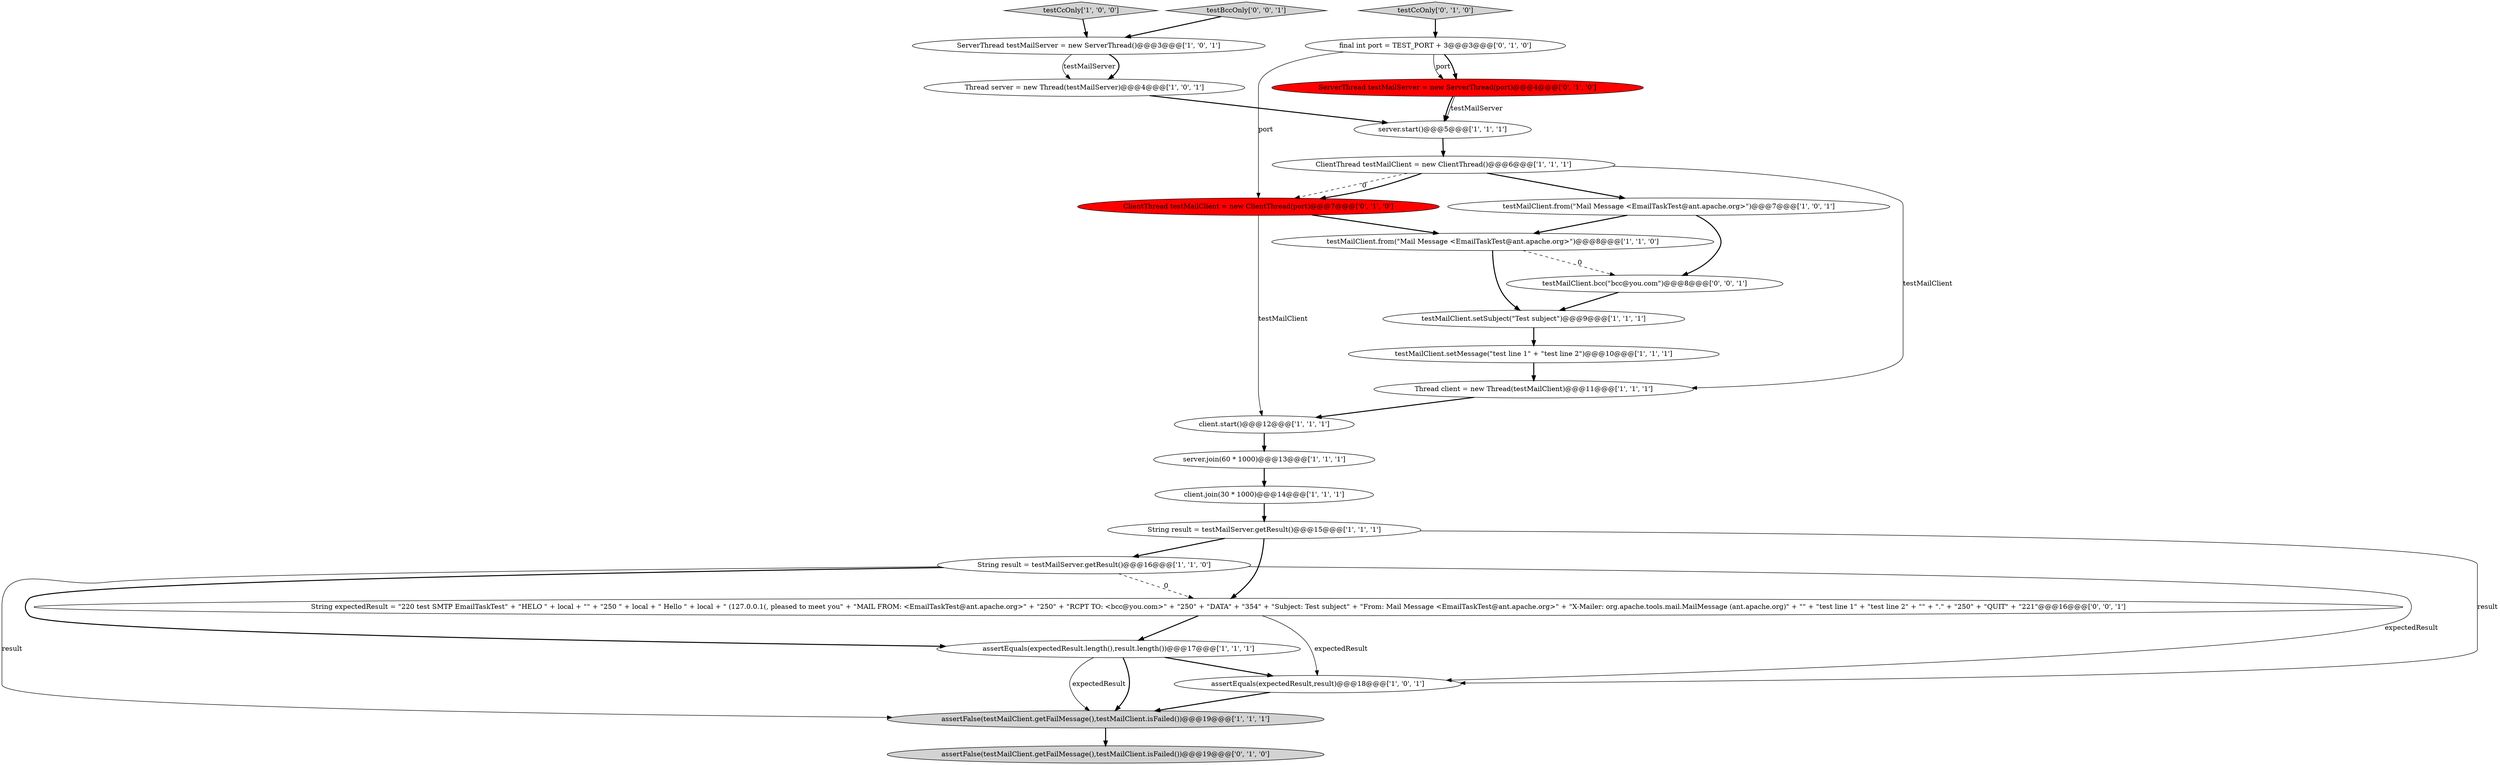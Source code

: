 digraph {
1 [style = filled, label = "ClientThread testMailClient = new ClientThread()@@@6@@@['1', '1', '1']", fillcolor = white, shape = ellipse image = "AAA0AAABBB1BBB"];
15 [style = filled, label = "assertFalse(testMailClient.getFailMessage(),testMailClient.isFailed())@@@19@@@['1', '1', '1']", fillcolor = lightgray, shape = ellipse image = "AAA0AAABBB1BBB"];
13 [style = filled, label = "String result = testMailServer.getResult()@@@15@@@['1', '1', '1']", fillcolor = white, shape = ellipse image = "AAA0AAABBB1BBB"];
6 [style = filled, label = "Thread server = new Thread(testMailServer)@@@4@@@['1', '0', '1']", fillcolor = white, shape = ellipse image = "AAA0AAABBB1BBB"];
12 [style = filled, label = "server.join(60 * 1000)@@@13@@@['1', '1', '1']", fillcolor = white, shape = ellipse image = "AAA0AAABBB1BBB"];
0 [style = filled, label = "testMailClient.setSubject(\"Test subject\")@@@9@@@['1', '1', '1']", fillcolor = white, shape = ellipse image = "AAA0AAABBB1BBB"];
22 [style = filled, label = "assertFalse(testMailClient.getFailMessage(),testMailClient.isFailed())@@@19@@@['0', '1', '0']", fillcolor = lightgray, shape = ellipse image = "AAA0AAABBB2BBB"];
8 [style = filled, label = "String result = testMailServer.getResult()@@@16@@@['1', '1', '0']", fillcolor = white, shape = ellipse image = "AAA0AAABBB1BBB"];
20 [style = filled, label = "testCcOnly['0', '1', '0']", fillcolor = lightgray, shape = diamond image = "AAA0AAABBB2BBB"];
14 [style = filled, label = "client.join(30 * 1000)@@@14@@@['1', '1', '1']", fillcolor = white, shape = ellipse image = "AAA0AAABBB1BBB"];
2 [style = filled, label = "Thread client = new Thread(testMailClient)@@@11@@@['1', '1', '1']", fillcolor = white, shape = ellipse image = "AAA0AAABBB1BBB"];
5 [style = filled, label = "testMailClient.from(\"Mail Message <EmailTaskTest@ant.apache.org>\")@@@7@@@['1', '0', '1']", fillcolor = white, shape = ellipse image = "AAA0AAABBB1BBB"];
7 [style = filled, label = "assertEquals(expectedResult.length(),result.length())@@@17@@@['1', '1', '1']", fillcolor = white, shape = ellipse image = "AAA0AAABBB1BBB"];
10 [style = filled, label = "client.start()@@@12@@@['1', '1', '1']", fillcolor = white, shape = ellipse image = "AAA0AAABBB1BBB"];
16 [style = filled, label = "testCcOnly['1', '0', '0']", fillcolor = lightgray, shape = diamond image = "AAA0AAABBB1BBB"];
3 [style = filled, label = "ServerThread testMailServer = new ServerThread()@@@3@@@['1', '0', '1']", fillcolor = white, shape = ellipse image = "AAA0AAABBB1BBB"];
4 [style = filled, label = "testMailClient.setMessage(\"test line 1\" + \"test line 2\")@@@10@@@['1', '1', '1']", fillcolor = white, shape = ellipse image = "AAA0AAABBB1BBB"];
11 [style = filled, label = "server.start()@@@5@@@['1', '1', '1']", fillcolor = white, shape = ellipse image = "AAA0AAABBB1BBB"];
25 [style = filled, label = "testBccOnly['0', '0', '1']", fillcolor = lightgray, shape = diamond image = "AAA0AAABBB3BBB"];
17 [style = filled, label = "testMailClient.from(\"Mail Message <EmailTaskTest@ant.apache.org>\")@@@8@@@['1', '1', '0']", fillcolor = white, shape = ellipse image = "AAA0AAABBB1BBB"];
23 [style = filled, label = "testMailClient.bcc(\"bcc@you.com\")@@@8@@@['0', '0', '1']", fillcolor = white, shape = ellipse image = "AAA0AAABBB3BBB"];
24 [style = filled, label = "String expectedResult = \"220 test SMTP EmailTaskTest\" + \"HELO \" + local + \"\" + \"250 \" + local + \" Hello \" + local + \" (127.0.0.1(, pleased to meet you\" + \"MAIL FROM: <EmailTaskTest@ant.apache.org>\" + \"250\" + \"RCPT TO: <bcc@you.com>\" + \"250\" + \"DATA\" + \"354\" + \"Subject: Test subject\" + \"From: Mail Message <EmailTaskTest@ant.apache.org>\" + \"X-Mailer: org.apache.tools.mail.MailMessage (ant.apache.org)\" + \"\" + \"test line 1\" + \"test line 2\" + \"\" + \".\" + \"250\" + \"QUIT\" + \"221\"@@@16@@@['0', '0', '1']", fillcolor = white, shape = ellipse image = "AAA0AAABBB3BBB"];
9 [style = filled, label = "assertEquals(expectedResult,result)@@@18@@@['1', '0', '1']", fillcolor = white, shape = ellipse image = "AAA0AAABBB1BBB"];
19 [style = filled, label = "ClientThread testMailClient = new ClientThread(port)@@@7@@@['0', '1', '0']", fillcolor = red, shape = ellipse image = "AAA1AAABBB2BBB"];
18 [style = filled, label = "final int port = TEST_PORT + 3@@@3@@@['0', '1', '0']", fillcolor = white, shape = ellipse image = "AAA0AAABBB2BBB"];
21 [style = filled, label = "ServerThread testMailServer = new ServerThread(port)@@@4@@@['0', '1', '0']", fillcolor = red, shape = ellipse image = "AAA1AAABBB2BBB"];
1->5 [style = bold, label=""];
18->19 [style = solid, label="port"];
16->3 [style = bold, label=""];
21->11 [style = solid, label="testMailServer"];
13->24 [style = bold, label=""];
5->23 [style = bold, label=""];
11->1 [style = bold, label=""];
25->3 [style = bold, label=""];
1->19 [style = dashed, label="0"];
3->6 [style = bold, label=""];
4->2 [style = bold, label=""];
19->17 [style = bold, label=""];
8->24 [style = dashed, label="0"];
2->10 [style = bold, label=""];
5->17 [style = bold, label=""];
23->0 [style = bold, label=""];
3->6 [style = solid, label="testMailServer"];
24->9 [style = solid, label="expectedResult"];
8->7 [style = bold, label=""];
15->22 [style = bold, label=""];
18->21 [style = solid, label="port"];
8->9 [style = solid, label="expectedResult"];
1->2 [style = solid, label="testMailClient"];
7->9 [style = bold, label=""];
20->18 [style = bold, label=""];
13->9 [style = solid, label="result"];
17->0 [style = bold, label=""];
21->11 [style = bold, label=""];
0->4 [style = bold, label=""];
10->12 [style = bold, label=""];
9->15 [style = bold, label=""];
6->11 [style = bold, label=""];
12->14 [style = bold, label=""];
8->15 [style = solid, label="result"];
7->15 [style = bold, label=""];
17->23 [style = dashed, label="0"];
19->10 [style = solid, label="testMailClient"];
14->13 [style = bold, label=""];
13->8 [style = bold, label=""];
18->21 [style = bold, label=""];
1->19 [style = bold, label=""];
24->7 [style = bold, label=""];
7->15 [style = solid, label="expectedResult"];
}
